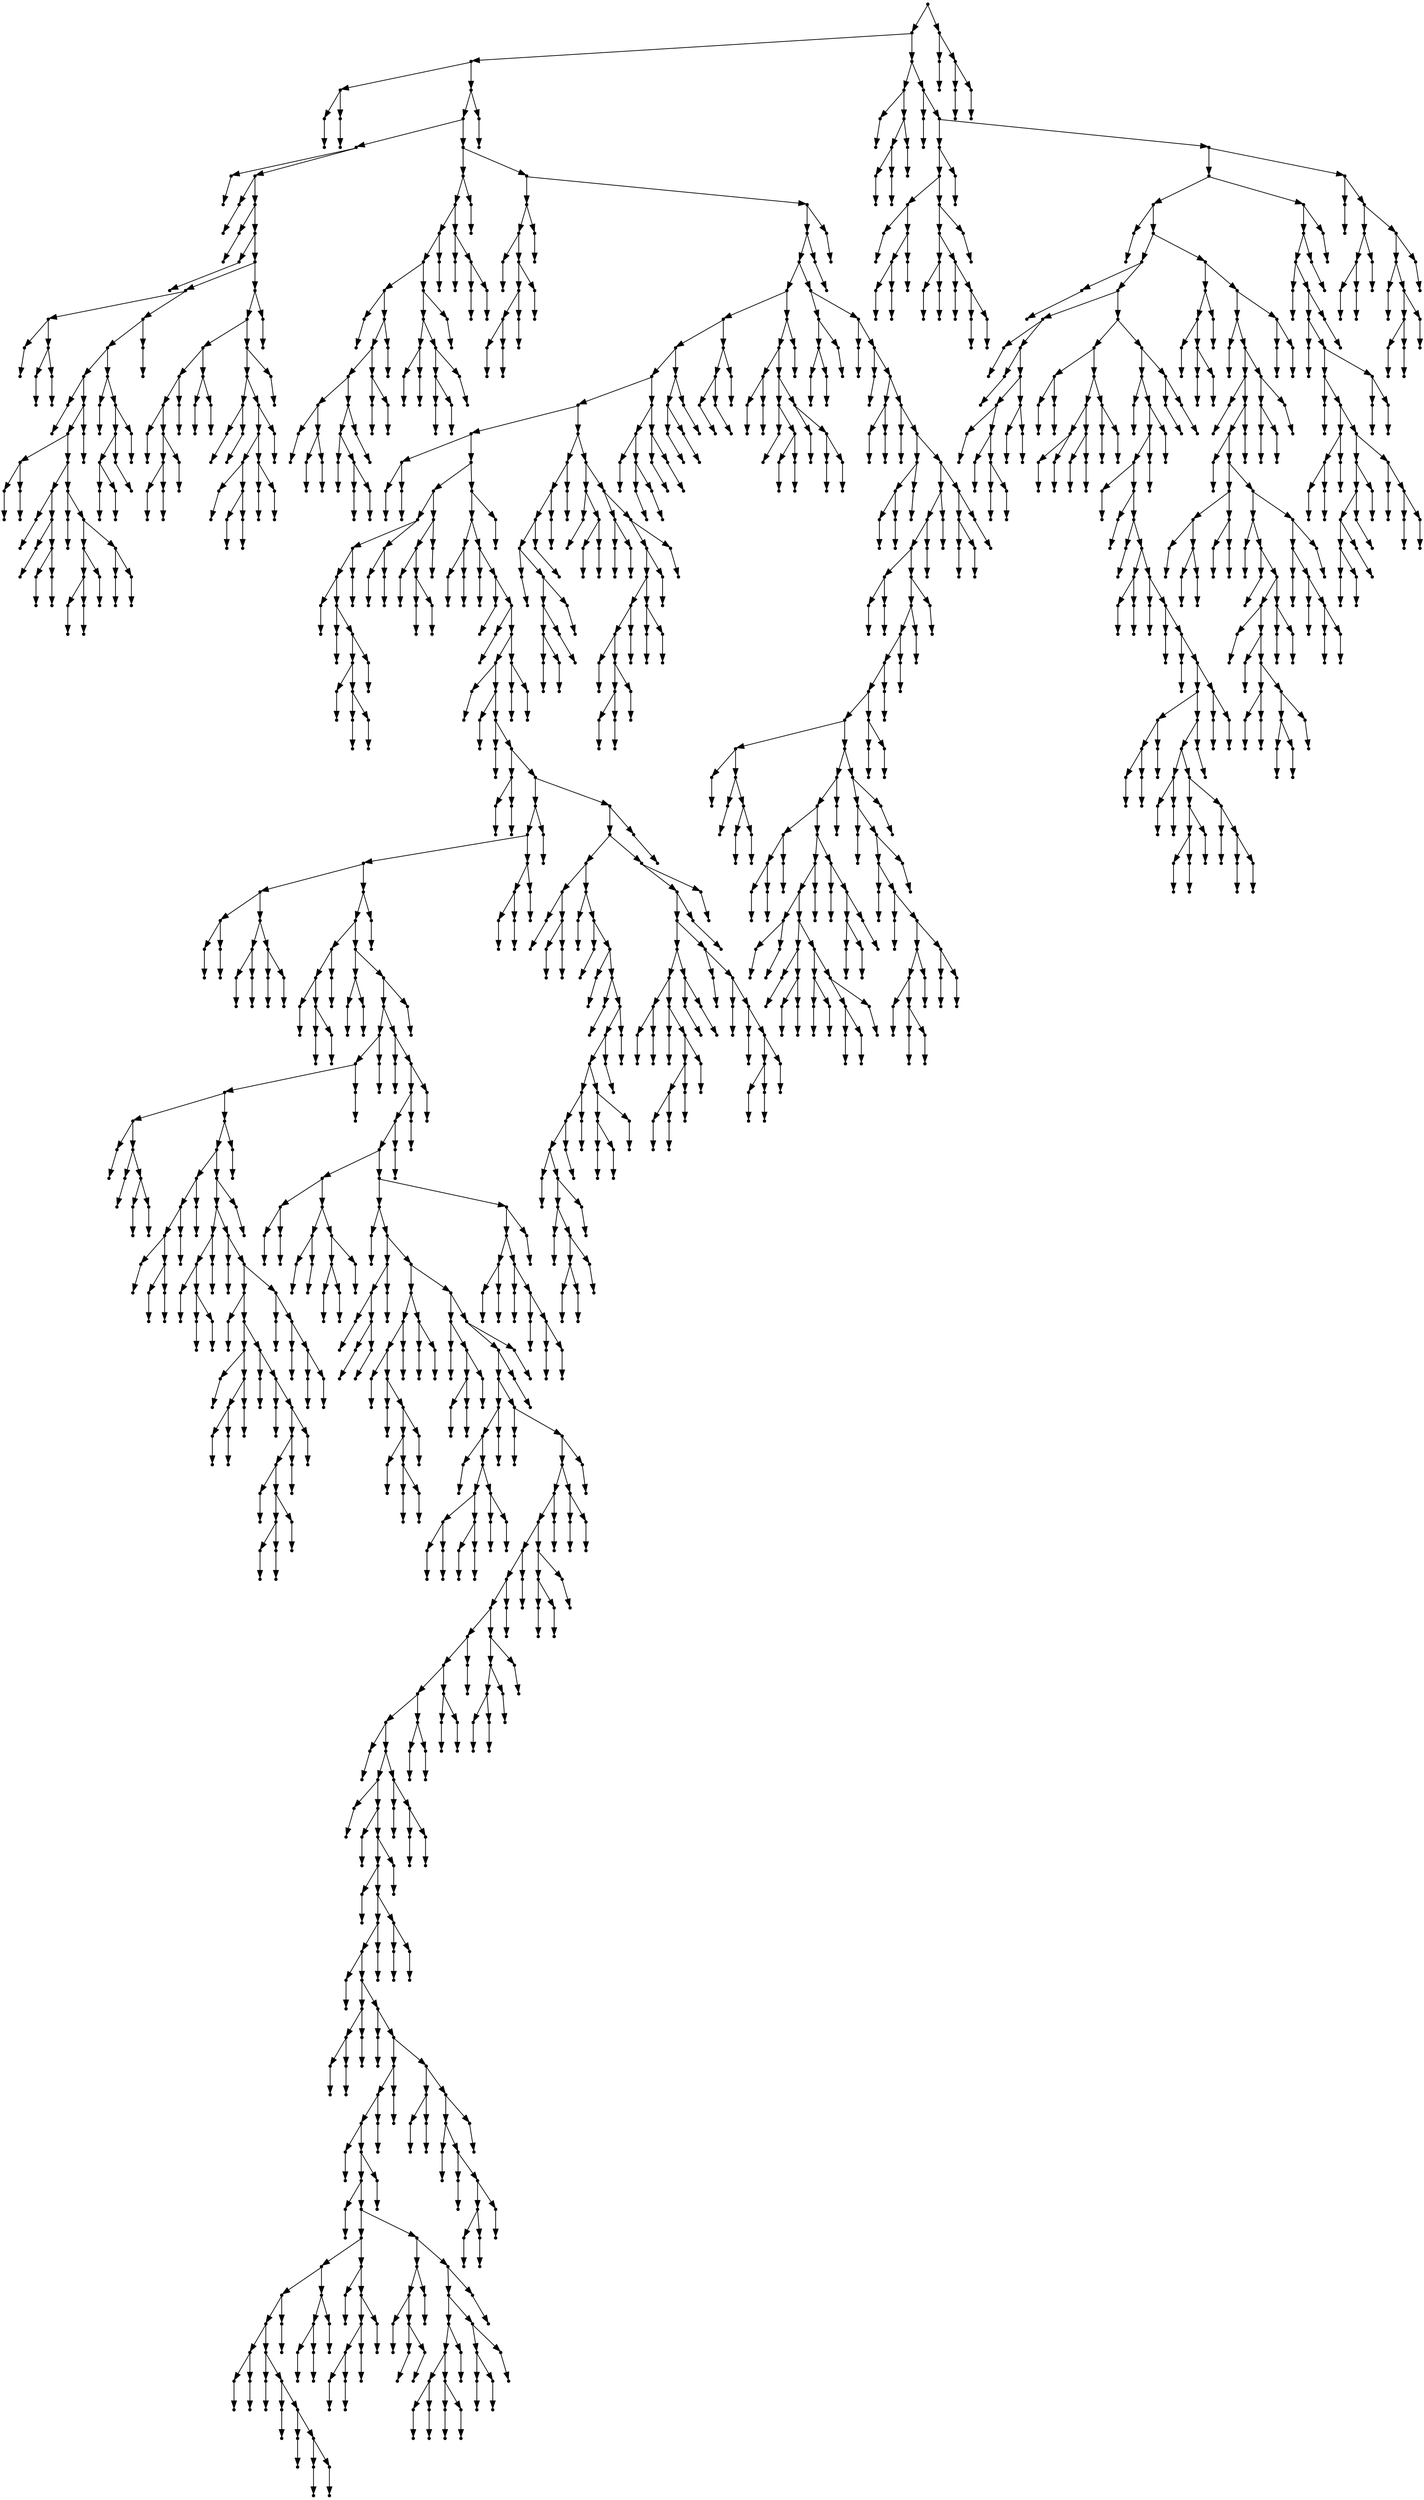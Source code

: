 digraph {
  1633 [shape=point];
  1624 [shape=point];
  1255 [shape=point];
  4 [shape=point];
  1 [shape=point];
  0 [shape=point];
  3 [shape=point];
  2 [shape=point];
  1254 [shape=point];
  1251 [shape=point];
  135 [shape=point];
  6 [shape=point];
  5 [shape=point];
  134 [shape=point];
  8 [shape=point];
  7 [shape=point];
  133 [shape=point];
  10 [shape=point];
  9 [shape=point];
  132 [shape=point];
  12 [shape=point];
  11 [shape=point];
  131 [shape=point];
  80 [shape=point];
  20 [shape=point];
  14 [shape=point];
  13 [shape=point];
  19 [shape=point];
  16 [shape=point];
  15 [shape=point];
  18 [shape=point];
  17 [shape=point];
  79 [shape=point];
  76 [shape=point];
  61 [shape=point];
  22 [shape=point];
  21 [shape=point];
  60 [shape=point];
  57 [shape=point];
  27 [shape=point];
  24 [shape=point];
  23 [shape=point];
  26 [shape=point];
  25 [shape=point];
  56 [shape=point];
  38 [shape=point];
  29 [shape=point];
  28 [shape=point];
  37 [shape=point];
  31 [shape=point];
  30 [shape=point];
  36 [shape=point];
  33 [shape=point];
  32 [shape=point];
  35 [shape=point];
  34 [shape=point];
  55 [shape=point];
  40 [shape=point];
  39 [shape=point];
  54 [shape=point];
  48 [shape=point];
  45 [shape=point];
  42 [shape=point];
  41 [shape=point];
  44 [shape=point];
  43 [shape=point];
  47 [shape=point];
  46 [shape=point];
  53 [shape=point];
  50 [shape=point];
  49 [shape=point];
  52 [shape=point];
  51 [shape=point];
  59 [shape=point];
  58 [shape=point];
  75 [shape=point];
  63 [shape=point];
  62 [shape=point];
  74 [shape=point];
  71 [shape=point];
  68 [shape=point];
  65 [shape=point];
  64 [shape=point];
  67 [shape=point];
  66 [shape=point];
  70 [shape=point];
  69 [shape=point];
  73 [shape=point];
  72 [shape=point];
  78 [shape=point];
  77 [shape=point];
  130 [shape=point];
  127 [shape=point];
  100 [shape=point];
  94 [shape=point];
  91 [shape=point];
  82 [shape=point];
  81 [shape=point];
  90 [shape=point];
  87 [shape=point];
  84 [shape=point];
  83 [shape=point];
  86 [shape=point];
  85 [shape=point];
  89 [shape=point];
  88 [shape=point];
  93 [shape=point];
  92 [shape=point];
  99 [shape=point];
  96 [shape=point];
  95 [shape=point];
  98 [shape=point];
  97 [shape=point];
  126 [shape=point];
  123 [shape=point];
  105 [shape=point];
  102 [shape=point];
  101 [shape=point];
  104 [shape=point];
  103 [shape=point];
  122 [shape=point];
  119 [shape=point];
  113 [shape=point];
  107 [shape=point];
  106 [shape=point];
  112 [shape=point];
  109 [shape=point];
  108 [shape=point];
  111 [shape=point];
  110 [shape=point];
  118 [shape=point];
  115 [shape=point];
  114 [shape=point];
  117 [shape=point];
  116 [shape=point];
  121 [shape=point];
  120 [shape=point];
  125 [shape=point];
  124 [shape=point];
  129 [shape=point];
  128 [shape=point];
  1250 [shape=point];
  200 [shape=point];
  197 [shape=point];
  188 [shape=point];
  185 [shape=point];
  167 [shape=point];
  137 [shape=point];
  136 [shape=point];
  166 [shape=point];
  163 [shape=point];
  157 [shape=point];
  145 [shape=point];
  139 [shape=point];
  138 [shape=point];
  144 [shape=point];
  141 [shape=point];
  140 [shape=point];
  143 [shape=point];
  142 [shape=point];
  156 [shape=point];
  153 [shape=point];
  147 [shape=point];
  146 [shape=point];
  152 [shape=point];
  149 [shape=point];
  148 [shape=point];
  151 [shape=point];
  150 [shape=point];
  155 [shape=point];
  154 [shape=point];
  162 [shape=point];
  159 [shape=point];
  158 [shape=point];
  161 [shape=point];
  160 [shape=point];
  165 [shape=point];
  164 [shape=point];
  184 [shape=point];
  181 [shape=point];
  172 [shape=point];
  169 [shape=point];
  168 [shape=point];
  171 [shape=point];
  170 [shape=point];
  180 [shape=point];
  177 [shape=point];
  174 [shape=point];
  173 [shape=point];
  176 [shape=point];
  175 [shape=point];
  179 [shape=point];
  178 [shape=point];
  183 [shape=point];
  182 [shape=point];
  187 [shape=point];
  186 [shape=point];
  196 [shape=point];
  190 [shape=point];
  189 [shape=point];
  195 [shape=point];
  192 [shape=point];
  191 [shape=point];
  194 [shape=point];
  193 [shape=point];
  199 [shape=point];
  198 [shape=point];
  1249 [shape=point];
  217 [shape=point];
  214 [shape=point];
  202 [shape=point];
  201 [shape=point];
  213 [shape=point];
  210 [shape=point];
  207 [shape=point];
  204 [shape=point];
  203 [shape=point];
  206 [shape=point];
  205 [shape=point];
  209 [shape=point];
  208 [shape=point];
  212 [shape=point];
  211 [shape=point];
  216 [shape=point];
  215 [shape=point];
  1248 [shape=point];
  1245 [shape=point];
  1242 [shape=point];
  1068 [shape=point];
  1041 [shape=point];
  1032 [shape=point];
  1023 [shape=point];
  1008 [shape=point];
  942 [shape=point];
  222 [shape=point];
  219 [shape=point];
  218 [shape=point];
  221 [shape=point];
  220 [shape=point];
  941 [shape=point];
  260 [shape=point];
  248 [shape=point];
  242 [shape=point];
  239 [shape=point];
  224 [shape=point];
  223 [shape=point];
  238 [shape=point];
  226 [shape=point];
  225 [shape=point];
  237 [shape=point];
  234 [shape=point];
  228 [shape=point];
  227 [shape=point];
  233 [shape=point];
  230 [shape=point];
  229 [shape=point];
  232 [shape=point];
  231 [shape=point];
  236 [shape=point];
  235 [shape=point];
  241 [shape=point];
  240 [shape=point];
  247 [shape=point];
  244 [shape=point];
  243 [shape=point];
  246 [shape=point];
  245 [shape=point];
  259 [shape=point];
  256 [shape=point];
  250 [shape=point];
  249 [shape=point];
  255 [shape=point];
  252 [shape=point];
  251 [shape=point];
  254 [shape=point];
  253 [shape=point];
  258 [shape=point];
  257 [shape=point];
  940 [shape=point];
  937 [shape=point];
  265 [shape=point];
  262 [shape=point];
  261 [shape=point];
  264 [shape=point];
  263 [shape=point];
  936 [shape=point];
  267 [shape=point];
  266 [shape=point];
  935 [shape=point];
  269 [shape=point];
  268 [shape=point];
  934 [shape=point];
  271 [shape=point];
  270 [shape=point];
  933 [shape=point];
  927 [shape=point];
  273 [shape=point];
  272 [shape=point];
  926 [shape=point];
  275 [shape=point];
  274 [shape=point];
  925 [shape=point];
  277 [shape=point];
  276 [shape=point];
  924 [shape=point];
  282 [shape=point];
  279 [shape=point];
  278 [shape=point];
  281 [shape=point];
  280 [shape=point];
  923 [shape=point];
  809 [shape=point];
  806 [shape=point];
  797 [shape=point];
  299 [shape=point];
  287 [shape=point];
  284 [shape=point];
  283 [shape=point];
  286 [shape=point];
  285 [shape=point];
  298 [shape=point];
  292 [shape=point];
  289 [shape=point];
  288 [shape=point];
  291 [shape=point];
  290 [shape=point];
  297 [shape=point];
  294 [shape=point];
  293 [shape=point];
  296 [shape=point];
  295 [shape=point];
  796 [shape=point];
  793 [shape=point];
  310 [shape=point];
  307 [shape=point];
  301 [shape=point];
  300 [shape=point];
  306 [shape=point];
  303 [shape=point];
  302 [shape=point];
  305 [shape=point];
  304 [shape=point];
  309 [shape=point];
  308 [shape=point];
  792 [shape=point];
  315 [shape=point];
  312 [shape=point];
  311 [shape=point];
  314 [shape=point];
  313 [shape=point];
  791 [shape=point];
  788 [shape=point];
  419 [shape=point];
  416 [shape=point];
  413 [shape=point];
  326 [shape=point];
  317 [shape=point];
  316 [shape=point];
  325 [shape=point];
  319 [shape=point];
  318 [shape=point];
  324 [shape=point];
  321 [shape=point];
  320 [shape=point];
  323 [shape=point];
  322 [shape=point];
  412 [shape=point];
  409 [shape=point];
  340 [shape=point];
  337 [shape=point];
  334 [shape=point];
  328 [shape=point];
  327 [shape=point];
  333 [shape=point];
  330 [shape=point];
  329 [shape=point];
  332 [shape=point];
  331 [shape=point];
  336 [shape=point];
  335 [shape=point];
  339 [shape=point];
  338 [shape=point];
  408 [shape=point];
  405 [shape=point];
  351 [shape=point];
  348 [shape=point];
  342 [shape=point];
  341 [shape=point];
  347 [shape=point];
  344 [shape=point];
  343 [shape=point];
  346 [shape=point];
  345 [shape=point];
  350 [shape=point];
  349 [shape=point];
  404 [shape=point];
  353 [shape=point];
  352 [shape=point];
  403 [shape=point];
  391 [shape=point];
  355 [shape=point];
  354 [shape=point];
  390 [shape=point];
  366 [shape=point];
  357 [shape=point];
  356 [shape=point];
  365 [shape=point];
  362 [shape=point];
  359 [shape=point];
  358 [shape=point];
  361 [shape=point];
  360 [shape=point];
  364 [shape=point];
  363 [shape=point];
  389 [shape=point];
  368 [shape=point];
  367 [shape=point];
  388 [shape=point];
  370 [shape=point];
  369 [shape=point];
  387 [shape=point];
  384 [shape=point];
  381 [shape=point];
  372 [shape=point];
  371 [shape=point];
  380 [shape=point];
  377 [shape=point];
  374 [shape=point];
  373 [shape=point];
  376 [shape=point];
  375 [shape=point];
  379 [shape=point];
  378 [shape=point];
  383 [shape=point];
  382 [shape=point];
  386 [shape=point];
  385 [shape=point];
  402 [shape=point];
  393 [shape=point];
  392 [shape=point];
  401 [shape=point];
  395 [shape=point];
  394 [shape=point];
  400 [shape=point];
  397 [shape=point];
  396 [shape=point];
  399 [shape=point];
  398 [shape=point];
  407 [shape=point];
  406 [shape=point];
  411 [shape=point];
  410 [shape=point];
  415 [shape=point];
  414 [shape=point];
  418 [shape=point];
  417 [shape=point];
  787 [shape=point];
  421 [shape=point];
  420 [shape=point];
  786 [shape=point];
  783 [shape=point];
  780 [shape=point];
  777 [shape=point];
  441 [shape=point];
  426 [shape=point];
  423 [shape=point];
  422 [shape=point];
  425 [shape=point];
  424 [shape=point];
  440 [shape=point];
  431 [shape=point];
  428 [shape=point];
  427 [shape=point];
  430 [shape=point];
  429 [shape=point];
  439 [shape=point];
  436 [shape=point];
  433 [shape=point];
  432 [shape=point];
  435 [shape=point];
  434 [shape=point];
  438 [shape=point];
  437 [shape=point];
  776 [shape=point];
  755 [shape=point];
  443 [shape=point];
  442 [shape=point];
  754 [shape=point];
  454 [shape=point];
  451 [shape=point];
  445 [shape=point];
  444 [shape=point];
  450 [shape=point];
  447 [shape=point];
  446 [shape=point];
  449 [shape=point];
  448 [shape=point];
  453 [shape=point];
  452 [shape=point];
  753 [shape=point];
  480 [shape=point];
  474 [shape=point];
  471 [shape=point];
  456 [shape=point];
  455 [shape=point];
  470 [shape=point];
  458 [shape=point];
  457 [shape=point];
  469 [shape=point];
  466 [shape=point];
  460 [shape=point];
  459 [shape=point];
  465 [shape=point];
  462 [shape=point];
  461 [shape=point];
  464 [shape=point];
  463 [shape=point];
  468 [shape=point];
  467 [shape=point];
  473 [shape=point];
  472 [shape=point];
  479 [shape=point];
  476 [shape=point];
  475 [shape=point];
  478 [shape=point];
  477 [shape=point];
  752 [shape=point];
  491 [shape=point];
  482 [shape=point];
  481 [shape=point];
  490 [shape=point];
  487 [shape=point];
  484 [shape=point];
  483 [shape=point];
  486 [shape=point];
  485 [shape=point];
  489 [shape=point];
  488 [shape=point];
  751 [shape=point];
  748 [shape=point];
  745 [shape=point];
  514 [shape=point];
  511 [shape=point];
  493 [shape=point];
  492 [shape=point];
  510 [shape=point];
  504 [shape=point];
  498 [shape=point];
  495 [shape=point];
  494 [shape=point];
  497 [shape=point];
  496 [shape=point];
  503 [shape=point];
  500 [shape=point];
  499 [shape=point];
  502 [shape=point];
  501 [shape=point];
  509 [shape=point];
  506 [shape=point];
  505 [shape=point];
  508 [shape=point];
  507 [shape=point];
  513 [shape=point];
  512 [shape=point];
  744 [shape=point];
  516 [shape=point];
  515 [shape=point];
  743 [shape=point];
  740 [shape=point];
  734 [shape=point];
  731 [shape=point];
  722 [shape=point];
  719 [shape=point];
  716 [shape=point];
  704 [shape=point];
  701 [shape=point];
  695 [shape=point];
  689 [shape=point];
  518 [shape=point];
  517 [shape=point];
  688 [shape=point];
  679 [shape=point];
  520 [shape=point];
  519 [shape=point];
  678 [shape=point];
  522 [shape=point];
  521 [shape=point];
  677 [shape=point];
  674 [shape=point];
  524 [shape=point];
  523 [shape=point];
  673 [shape=point];
  667 [shape=point];
  664 [shape=point];
  526 [shape=point];
  525 [shape=point];
  663 [shape=point];
  534 [shape=point];
  531 [shape=point];
  528 [shape=point];
  527 [shape=point];
  530 [shape=point];
  529 [shape=point];
  533 [shape=point];
  532 [shape=point];
  662 [shape=point];
  536 [shape=point];
  535 [shape=point];
  661 [shape=point];
  637 [shape=point];
  634 [shape=point];
  631 [shape=point];
  538 [shape=point];
  537 [shape=point];
  630 [shape=point];
  627 [shape=point];
  540 [shape=point];
  539 [shape=point];
  626 [shape=point];
  587 [shape=point];
  572 [shape=point];
  563 [shape=point];
  560 [shape=point];
  545 [shape=point];
  542 [shape=point];
  541 [shape=point];
  544 [shape=point];
  543 [shape=point];
  559 [shape=point];
  547 [shape=point];
  546 [shape=point];
  558 [shape=point];
  549 [shape=point];
  548 [shape=point];
  557 [shape=point];
  551 [shape=point];
  550 [shape=point];
  556 [shape=point];
  553 [shape=point];
  552 [shape=point];
  555 [shape=point];
  554 [shape=point];
  562 [shape=point];
  561 [shape=point];
  571 [shape=point];
  568 [shape=point];
  565 [shape=point];
  564 [shape=point];
  567 [shape=point];
  566 [shape=point];
  570 [shape=point];
  569 [shape=point];
  586 [shape=point];
  574 [shape=point];
  573 [shape=point];
  585 [shape=point];
  582 [shape=point];
  579 [shape=point];
  576 [shape=point];
  575 [shape=point];
  578 [shape=point];
  577 [shape=point];
  581 [shape=point];
  580 [shape=point];
  584 [shape=point];
  583 [shape=point];
  625 [shape=point];
  598 [shape=point];
  595 [shape=point];
  589 [shape=point];
  588 [shape=point];
  594 [shape=point];
  591 [shape=point];
  590 [shape=point];
  593 [shape=point];
  592 [shape=point];
  597 [shape=point];
  596 [shape=point];
  624 [shape=point];
  621 [shape=point];
  612 [shape=point];
  609 [shape=point];
  603 [shape=point];
  600 [shape=point];
  599 [shape=point];
  602 [shape=point];
  601 [shape=point];
  608 [shape=point];
  605 [shape=point];
  604 [shape=point];
  607 [shape=point];
  606 [shape=point];
  611 [shape=point];
  610 [shape=point];
  620 [shape=point];
  617 [shape=point];
  614 [shape=point];
  613 [shape=point];
  616 [shape=point];
  615 [shape=point];
  619 [shape=point];
  618 [shape=point];
  623 [shape=point];
  622 [shape=point];
  629 [shape=point];
  628 [shape=point];
  633 [shape=point];
  632 [shape=point];
  636 [shape=point];
  635 [shape=point];
  660 [shape=point];
  642 [shape=point];
  639 [shape=point];
  638 [shape=point];
  641 [shape=point];
  640 [shape=point];
  659 [shape=point];
  656 [shape=point];
  644 [shape=point];
  643 [shape=point];
  655 [shape=point];
  646 [shape=point];
  645 [shape=point];
  654 [shape=point];
  651 [shape=point];
  648 [shape=point];
  647 [shape=point];
  650 [shape=point];
  649 [shape=point];
  653 [shape=point];
  652 [shape=point];
  658 [shape=point];
  657 [shape=point];
  666 [shape=point];
  665 [shape=point];
  672 [shape=point];
  669 [shape=point];
  668 [shape=point];
  671 [shape=point];
  670 [shape=point];
  676 [shape=point];
  675 [shape=point];
  687 [shape=point];
  681 [shape=point];
  680 [shape=point];
  686 [shape=point];
  683 [shape=point];
  682 [shape=point];
  685 [shape=point];
  684 [shape=point];
  694 [shape=point];
  691 [shape=point];
  690 [shape=point];
  693 [shape=point];
  692 [shape=point];
  700 [shape=point];
  697 [shape=point];
  696 [shape=point];
  699 [shape=point];
  698 [shape=point];
  703 [shape=point];
  702 [shape=point];
  715 [shape=point];
  712 [shape=point];
  709 [shape=point];
  706 [shape=point];
  705 [shape=point];
  708 [shape=point];
  707 [shape=point];
  711 [shape=point];
  710 [shape=point];
  714 [shape=point];
  713 [shape=point];
  718 [shape=point];
  717 [shape=point];
  721 [shape=point];
  720 [shape=point];
  730 [shape=point];
  727 [shape=point];
  724 [shape=point];
  723 [shape=point];
  726 [shape=point];
  725 [shape=point];
  729 [shape=point];
  728 [shape=point];
  733 [shape=point];
  732 [shape=point];
  739 [shape=point];
  736 [shape=point];
  735 [shape=point];
  738 [shape=point];
  737 [shape=point];
  742 [shape=point];
  741 [shape=point];
  747 [shape=point];
  746 [shape=point];
  750 [shape=point];
  749 [shape=point];
  775 [shape=point];
  772 [shape=point];
  760 [shape=point];
  757 [shape=point];
  756 [shape=point];
  759 [shape=point];
  758 [shape=point];
  771 [shape=point];
  762 [shape=point];
  761 [shape=point];
  770 [shape=point];
  764 [shape=point];
  763 [shape=point];
  769 [shape=point];
  766 [shape=point];
  765 [shape=point];
  768 [shape=point];
  767 [shape=point];
  774 [shape=point];
  773 [shape=point];
  779 [shape=point];
  778 [shape=point];
  782 [shape=point];
  781 [shape=point];
  785 [shape=point];
  784 [shape=point];
  790 [shape=point];
  789 [shape=point];
  795 [shape=point];
  794 [shape=point];
  805 [shape=point];
  802 [shape=point];
  799 [shape=point];
  798 [shape=point];
  801 [shape=point];
  800 [shape=point];
  804 [shape=point];
  803 [shape=point];
  808 [shape=point];
  807 [shape=point];
  922 [shape=point];
  919 [shape=point];
  868 [shape=point];
  817 [shape=point];
  811 [shape=point];
  810 [shape=point];
  816 [shape=point];
  813 [shape=point];
  812 [shape=point];
  815 [shape=point];
  814 [shape=point];
  867 [shape=point];
  819 [shape=point];
  818 [shape=point];
  866 [shape=point];
  821 [shape=point];
  820 [shape=point];
  865 [shape=point];
  823 [shape=point];
  822 [shape=point];
  864 [shape=point];
  825 [shape=point];
  824 [shape=point];
  863 [shape=point];
  860 [shape=point];
  857 [shape=point];
  848 [shape=point];
  845 [shape=point];
  842 [shape=point];
  827 [shape=point];
  826 [shape=point];
  841 [shape=point];
  838 [shape=point];
  829 [shape=point];
  828 [shape=point];
  837 [shape=point];
  834 [shape=point];
  831 [shape=point];
  830 [shape=point];
  833 [shape=point];
  832 [shape=point];
  836 [shape=point];
  835 [shape=point];
  840 [shape=point];
  839 [shape=point];
  844 [shape=point];
  843 [shape=point];
  847 [shape=point];
  846 [shape=point];
  856 [shape=point];
  853 [shape=point];
  850 [shape=point];
  849 [shape=point];
  852 [shape=point];
  851 [shape=point];
  855 [shape=point];
  854 [shape=point];
  859 [shape=point];
  858 [shape=point];
  862 [shape=point];
  861 [shape=point];
  918 [shape=point];
  915 [shape=point];
  912 [shape=point];
  894 [shape=point];
  888 [shape=point];
  873 [shape=point];
  870 [shape=point];
  869 [shape=point];
  872 [shape=point];
  871 [shape=point];
  887 [shape=point];
  875 [shape=point];
  874 [shape=point];
  886 [shape=point];
  883 [shape=point];
  880 [shape=point];
  877 [shape=point];
  876 [shape=point];
  879 [shape=point];
  878 [shape=point];
  882 [shape=point];
  881 [shape=point];
  885 [shape=point];
  884 [shape=point];
  893 [shape=point];
  890 [shape=point];
  889 [shape=point];
  892 [shape=point];
  891 [shape=point];
  911 [shape=point];
  896 [shape=point];
  895 [shape=point];
  910 [shape=point];
  898 [shape=point];
  897 [shape=point];
  909 [shape=point];
  900 [shape=point];
  899 [shape=point];
  908 [shape=point];
  905 [shape=point];
  902 [shape=point];
  901 [shape=point];
  904 [shape=point];
  903 [shape=point];
  907 [shape=point];
  906 [shape=point];
  914 [shape=point];
  913 [shape=point];
  917 [shape=point];
  916 [shape=point];
  921 [shape=point];
  920 [shape=point];
  932 [shape=point];
  929 [shape=point];
  928 [shape=point];
  931 [shape=point];
  930 [shape=point];
  939 [shape=point];
  938 [shape=point];
  1007 [shape=point];
  965 [shape=point];
  962 [shape=point];
  959 [shape=point];
  956 [shape=point];
  944 [shape=point];
  943 [shape=point];
  955 [shape=point];
  952 [shape=point];
  949 [shape=point];
  946 [shape=point];
  945 [shape=point];
  948 [shape=point];
  947 [shape=point];
  951 [shape=point];
  950 [shape=point];
  954 [shape=point];
  953 [shape=point];
  958 [shape=point];
  957 [shape=point];
  961 [shape=point];
  960 [shape=point];
  964 [shape=point];
  963 [shape=point];
  1006 [shape=point];
  973 [shape=point];
  967 [shape=point];
  966 [shape=point];
  972 [shape=point];
  969 [shape=point];
  968 [shape=point];
  971 [shape=point];
  970 [shape=point];
  1005 [shape=point];
  978 [shape=point];
  975 [shape=point];
  974 [shape=point];
  977 [shape=point];
  976 [shape=point];
  1004 [shape=point];
  1001 [shape=point];
  998 [shape=point];
  992 [shape=point];
  989 [shape=point];
  980 [shape=point];
  979 [shape=point];
  988 [shape=point];
  985 [shape=point];
  982 [shape=point];
  981 [shape=point];
  984 [shape=point];
  983 [shape=point];
  987 [shape=point];
  986 [shape=point];
  991 [shape=point];
  990 [shape=point];
  997 [shape=point];
  994 [shape=point];
  993 [shape=point];
  996 [shape=point];
  995 [shape=point];
  1000 [shape=point];
  999 [shape=point];
  1003 [shape=point];
  1002 [shape=point];
  1022 [shape=point];
  1016 [shape=point];
  1010 [shape=point];
  1009 [shape=point];
  1015 [shape=point];
  1012 [shape=point];
  1011 [shape=point];
  1014 [shape=point];
  1013 [shape=point];
  1021 [shape=point];
  1018 [shape=point];
  1017 [shape=point];
  1020 [shape=point];
  1019 [shape=point];
  1031 [shape=point];
  1028 [shape=point];
  1025 [shape=point];
  1024 [shape=point];
  1027 [shape=point];
  1026 [shape=point];
  1030 [shape=point];
  1029 [shape=point];
  1040 [shape=point];
  1037 [shape=point];
  1034 [shape=point];
  1033 [shape=point];
  1036 [shape=point];
  1035 [shape=point];
  1039 [shape=point];
  1038 [shape=point];
  1067 [shape=point];
  1064 [shape=point];
  1046 [shape=point];
  1043 [shape=point];
  1042 [shape=point];
  1045 [shape=point];
  1044 [shape=point];
  1063 [shape=point];
  1054 [shape=point];
  1048 [shape=point];
  1047 [shape=point];
  1053 [shape=point];
  1050 [shape=point];
  1049 [shape=point];
  1052 [shape=point];
  1051 [shape=point];
  1062 [shape=point];
  1056 [shape=point];
  1055 [shape=point];
  1061 [shape=point];
  1058 [shape=point];
  1057 [shape=point];
  1060 [shape=point];
  1059 [shape=point];
  1066 [shape=point];
  1065 [shape=point];
  1241 [shape=point];
  1076 [shape=point];
  1073 [shape=point];
  1070 [shape=point];
  1069 [shape=point];
  1072 [shape=point];
  1071 [shape=point];
  1075 [shape=point];
  1074 [shape=point];
  1240 [shape=point];
  1078 [shape=point];
  1077 [shape=point];
  1239 [shape=point];
  1080 [shape=point];
  1079 [shape=point];
  1238 [shape=point];
  1085 [shape=point];
  1082 [shape=point];
  1081 [shape=point];
  1084 [shape=point];
  1083 [shape=point];
  1237 [shape=point];
  1087 [shape=point];
  1086 [shape=point];
  1236 [shape=point];
  1095 [shape=point];
  1092 [shape=point];
  1089 [shape=point];
  1088 [shape=point];
  1091 [shape=point];
  1090 [shape=point];
  1094 [shape=point];
  1093 [shape=point];
  1235 [shape=point];
  1226 [shape=point];
  1223 [shape=point];
  1220 [shape=point];
  1100 [shape=point];
  1097 [shape=point];
  1096 [shape=point];
  1099 [shape=point];
  1098 [shape=point];
  1219 [shape=point];
  1216 [shape=point];
  1213 [shape=point];
  1210 [shape=point];
  1207 [shape=point];
  1201 [shape=point];
  1111 [shape=point];
  1102 [shape=point];
  1101 [shape=point];
  1110 [shape=point];
  1104 [shape=point];
  1103 [shape=point];
  1109 [shape=point];
  1106 [shape=point];
  1105 [shape=point];
  1108 [shape=point];
  1107 [shape=point];
  1200 [shape=point];
  1167 [shape=point];
  1164 [shape=point];
  1119 [shape=point];
  1116 [shape=point];
  1113 [shape=point];
  1112 [shape=point];
  1115 [shape=point];
  1114 [shape=point];
  1118 [shape=point];
  1117 [shape=point];
  1163 [shape=point];
  1151 [shape=point];
  1148 [shape=point];
  1124 [shape=point];
  1121 [shape=point];
  1120 [shape=point];
  1123 [shape=point];
  1122 [shape=point];
  1147 [shape=point];
  1132 [shape=point];
  1126 [shape=point];
  1125 [shape=point];
  1131 [shape=point];
  1128 [shape=point];
  1127 [shape=point];
  1130 [shape=point];
  1129 [shape=point];
  1146 [shape=point];
  1137 [shape=point];
  1134 [shape=point];
  1133 [shape=point];
  1136 [shape=point];
  1135 [shape=point];
  1145 [shape=point];
  1142 [shape=point];
  1139 [shape=point];
  1138 [shape=point];
  1141 [shape=point];
  1140 [shape=point];
  1144 [shape=point];
  1143 [shape=point];
  1150 [shape=point];
  1149 [shape=point];
  1162 [shape=point];
  1153 [shape=point];
  1152 [shape=point];
  1161 [shape=point];
  1158 [shape=point];
  1155 [shape=point];
  1154 [shape=point];
  1157 [shape=point];
  1156 [shape=point];
  1160 [shape=point];
  1159 [shape=point];
  1166 [shape=point];
  1165 [shape=point];
  1199 [shape=point];
  1196 [shape=point];
  1169 [shape=point];
  1168 [shape=point];
  1195 [shape=point];
  1192 [shape=point];
  1171 [shape=point];
  1170 [shape=point];
  1191 [shape=point];
  1173 [shape=point];
  1172 [shape=point];
  1190 [shape=point];
  1184 [shape=point];
  1181 [shape=point];
  1175 [shape=point];
  1174 [shape=point];
  1180 [shape=point];
  1177 [shape=point];
  1176 [shape=point];
  1179 [shape=point];
  1178 [shape=point];
  1183 [shape=point];
  1182 [shape=point];
  1189 [shape=point];
  1186 [shape=point];
  1185 [shape=point];
  1188 [shape=point];
  1187 [shape=point];
  1194 [shape=point];
  1193 [shape=point];
  1198 [shape=point];
  1197 [shape=point];
  1206 [shape=point];
  1203 [shape=point];
  1202 [shape=point];
  1205 [shape=point];
  1204 [shape=point];
  1209 [shape=point];
  1208 [shape=point];
  1212 [shape=point];
  1211 [shape=point];
  1215 [shape=point];
  1214 [shape=point];
  1218 [shape=point];
  1217 [shape=point];
  1222 [shape=point];
  1221 [shape=point];
  1225 [shape=point];
  1224 [shape=point];
  1234 [shape=point];
  1231 [shape=point];
  1228 [shape=point];
  1227 [shape=point];
  1230 [shape=point];
  1229 [shape=point];
  1233 [shape=point];
  1232 [shape=point];
  1244 [shape=point];
  1243 [shape=point];
  1247 [shape=point];
  1246 [shape=point];
  1253 [shape=point];
  1252 [shape=point];
  1623 [shape=point];
  1266 [shape=point];
  1257 [shape=point];
  1256 [shape=point];
  1265 [shape=point];
  1262 [shape=point];
  1259 [shape=point];
  1258 [shape=point];
  1261 [shape=point];
  1260 [shape=point];
  1264 [shape=point];
  1263 [shape=point];
  1622 [shape=point];
  1268 [shape=point];
  1267 [shape=point];
  1621 [shape=point];
  1300 [shape=point];
  1297 [shape=point];
  1279 [shape=point];
  1270 [shape=point];
  1269 [shape=point];
  1278 [shape=point];
  1275 [shape=point];
  1272 [shape=point];
  1271 [shape=point];
  1274 [shape=point];
  1273 [shape=point];
  1277 [shape=point];
  1276 [shape=point];
  1296 [shape=point];
  1293 [shape=point];
  1284 [shape=point];
  1281 [shape=point];
  1280 [shape=point];
  1283 [shape=point];
  1282 [shape=point];
  1292 [shape=point];
  1286 [shape=point];
  1285 [shape=point];
  1291 [shape=point];
  1288 [shape=point];
  1287 [shape=point];
  1290 [shape=point];
  1289 [shape=point];
  1295 [shape=point];
  1294 [shape=point];
  1299 [shape=point];
  1298 [shape=point];
  1620 [shape=point];
  1593 [shape=point];
  1536 [shape=point];
  1302 [shape=point];
  1301 [shape=point];
  1535 [shape=point];
  1433 [shape=point];
  1304 [shape=point];
  1303 [shape=point];
  1432 [shape=point];
  1327 [shape=point];
  1306 [shape=point];
  1305 [shape=point];
  1326 [shape=point];
  1308 [shape=point];
  1307 [shape=point];
  1325 [shape=point];
  1319 [shape=point];
  1310 [shape=point];
  1309 [shape=point];
  1318 [shape=point];
  1312 [shape=point];
  1311 [shape=point];
  1317 [shape=point];
  1314 [shape=point];
  1313 [shape=point];
  1316 [shape=point];
  1315 [shape=point];
  1324 [shape=point];
  1321 [shape=point];
  1320 [shape=point];
  1323 [shape=point];
  1322 [shape=point];
  1431 [shape=point];
  1350 [shape=point];
  1332 [shape=point];
  1329 [shape=point];
  1328 [shape=point];
  1331 [shape=point];
  1330 [shape=point];
  1349 [shape=point];
  1343 [shape=point];
  1337 [shape=point];
  1334 [shape=point];
  1333 [shape=point];
  1336 [shape=point];
  1335 [shape=point];
  1342 [shape=point];
  1339 [shape=point];
  1338 [shape=point];
  1341 [shape=point];
  1340 [shape=point];
  1348 [shape=point];
  1345 [shape=point];
  1344 [shape=point];
  1347 [shape=point];
  1346 [shape=point];
  1430 [shape=point];
  1424 [shape=point];
  1352 [shape=point];
  1351 [shape=point];
  1423 [shape=point];
  1420 [shape=point];
  1417 [shape=point];
  1354 [shape=point];
  1353 [shape=point];
  1416 [shape=point];
  1356 [shape=point];
  1355 [shape=point];
  1415 [shape=point];
  1358 [shape=point];
  1357 [shape=point];
  1414 [shape=point];
  1363 [shape=point];
  1360 [shape=point];
  1359 [shape=point];
  1362 [shape=point];
  1361 [shape=point];
  1413 [shape=point];
  1365 [shape=point];
  1364 [shape=point];
  1412 [shape=point];
  1367 [shape=point];
  1366 [shape=point];
  1411 [shape=point];
  1369 [shape=point];
  1368 [shape=point];
  1410 [shape=point];
  1404 [shape=point];
  1377 [shape=point];
  1374 [shape=point];
  1371 [shape=point];
  1370 [shape=point];
  1373 [shape=point];
  1372 [shape=point];
  1376 [shape=point];
  1375 [shape=point];
  1403 [shape=point];
  1400 [shape=point];
  1382 [shape=point];
  1379 [shape=point];
  1378 [shape=point];
  1381 [shape=point];
  1380 [shape=point];
  1399 [shape=point];
  1390 [shape=point];
  1387 [shape=point];
  1384 [shape=point];
  1383 [shape=point];
  1386 [shape=point];
  1385 [shape=point];
  1389 [shape=point];
  1388 [shape=point];
  1398 [shape=point];
  1392 [shape=point];
  1391 [shape=point];
  1397 [shape=point];
  1394 [shape=point];
  1393 [shape=point];
  1396 [shape=point];
  1395 [shape=point];
  1402 [shape=point];
  1401 [shape=point];
  1409 [shape=point];
  1406 [shape=point];
  1405 [shape=point];
  1408 [shape=point];
  1407 [shape=point];
  1419 [shape=point];
  1418 [shape=point];
  1422 [shape=point];
  1421 [shape=point];
  1429 [shape=point];
  1426 [shape=point];
  1425 [shape=point];
  1428 [shape=point];
  1427 [shape=point];
  1534 [shape=point];
  1444 [shape=point];
  1441 [shape=point];
  1435 [shape=point];
  1434 [shape=point];
  1440 [shape=point];
  1437 [shape=point];
  1436 [shape=point];
  1439 [shape=point];
  1438 [shape=point];
  1443 [shape=point];
  1442 [shape=point];
  1533 [shape=point];
  1527 [shape=point];
  1446 [shape=point];
  1445 [shape=point];
  1526 [shape=point];
  1517 [shape=point];
  1448 [shape=point];
  1447 [shape=point];
  1516 [shape=point];
  1513 [shape=point];
  1450 [shape=point];
  1449 [shape=point];
  1512 [shape=point];
  1464 [shape=point];
  1458 [shape=point];
  1452 [shape=point];
  1451 [shape=point];
  1457 [shape=point];
  1454 [shape=point];
  1453 [shape=point];
  1456 [shape=point];
  1455 [shape=point];
  1463 [shape=point];
  1460 [shape=point];
  1459 [shape=point];
  1462 [shape=point];
  1461 [shape=point];
  1511 [shape=point];
  1496 [shape=point];
  1466 [shape=point];
  1465 [shape=point];
  1495 [shape=point];
  1468 [shape=point];
  1467 [shape=point];
  1494 [shape=point];
  1488 [shape=point];
  1470 [shape=point];
  1469 [shape=point];
  1487 [shape=point];
  1472 [shape=point];
  1471 [shape=point];
  1486 [shape=point];
  1477 [shape=point];
  1474 [shape=point];
  1473 [shape=point];
  1476 [shape=point];
  1475 [shape=point];
  1485 [shape=point];
  1482 [shape=point];
  1479 [shape=point];
  1478 [shape=point];
  1481 [shape=point];
  1480 [shape=point];
  1484 [shape=point];
  1483 [shape=point];
  1493 [shape=point];
  1490 [shape=point];
  1489 [shape=point];
  1492 [shape=point];
  1491 [shape=point];
  1510 [shape=point];
  1507 [shape=point];
  1498 [shape=point];
  1497 [shape=point];
  1506 [shape=point];
  1500 [shape=point];
  1499 [shape=point];
  1505 [shape=point];
  1502 [shape=point];
  1501 [shape=point];
  1504 [shape=point];
  1503 [shape=point];
  1509 [shape=point];
  1508 [shape=point];
  1515 [shape=point];
  1514 [shape=point];
  1525 [shape=point];
  1522 [shape=point];
  1519 [shape=point];
  1518 [shape=point];
  1521 [shape=point];
  1520 [shape=point];
  1524 [shape=point];
  1523 [shape=point];
  1532 [shape=point];
  1529 [shape=point];
  1528 [shape=point];
  1531 [shape=point];
  1530 [shape=point];
  1592 [shape=point];
  1589 [shape=point];
  1586 [shape=point];
  1538 [shape=point];
  1537 [shape=point];
  1585 [shape=point];
  1582 [shape=point];
  1540 [shape=point];
  1539 [shape=point];
  1581 [shape=point];
  1575 [shape=point];
  1542 [shape=point];
  1541 [shape=point];
  1574 [shape=point];
  1550 [shape=point];
  1547 [shape=point];
  1544 [shape=point];
  1543 [shape=point];
  1546 [shape=point];
  1545 [shape=point];
  1549 [shape=point];
  1548 [shape=point];
  1573 [shape=point];
  1564 [shape=point];
  1561 [shape=point];
  1558 [shape=point];
  1555 [shape=point];
  1552 [shape=point];
  1551 [shape=point];
  1554 [shape=point];
  1553 [shape=point];
  1557 [shape=point];
  1556 [shape=point];
  1560 [shape=point];
  1559 [shape=point];
  1563 [shape=point];
  1562 [shape=point];
  1572 [shape=point];
  1566 [shape=point];
  1565 [shape=point];
  1571 [shape=point];
  1568 [shape=point];
  1567 [shape=point];
  1570 [shape=point];
  1569 [shape=point];
  1580 [shape=point];
  1577 [shape=point];
  1576 [shape=point];
  1579 [shape=point];
  1578 [shape=point];
  1584 [shape=point];
  1583 [shape=point];
  1588 [shape=point];
  1587 [shape=point];
  1591 [shape=point];
  1590 [shape=point];
  1619 [shape=point];
  1595 [shape=point];
  1594 [shape=point];
  1618 [shape=point];
  1603 [shape=point];
  1600 [shape=point];
  1597 [shape=point];
  1596 [shape=point];
  1599 [shape=point];
  1598 [shape=point];
  1602 [shape=point];
  1601 [shape=point];
  1617 [shape=point];
  1614 [shape=point];
  1605 [shape=point];
  1604 [shape=point];
  1613 [shape=point];
  1610 [shape=point];
  1607 [shape=point];
  1606 [shape=point];
  1609 [shape=point];
  1608 [shape=point];
  1612 [shape=point];
  1611 [shape=point];
  1616 [shape=point];
  1615 [shape=point];
  1632 [shape=point];
  1626 [shape=point];
  1625 [shape=point];
  1631 [shape=point];
  1628 [shape=point];
  1627 [shape=point];
  1630 [shape=point];
  1629 [shape=point];
1633 -> 1624;
1624 -> 1255;
1255 -> 4;
4 -> 1;
1 -> 0;
4 -> 3;
3 -> 2;
1255 -> 1254;
1254 -> 1251;
1251 -> 135;
135 -> 6;
6 -> 5;
135 -> 134;
134 -> 8;
8 -> 7;
134 -> 133;
133 -> 10;
10 -> 9;
133 -> 132;
132 -> 12;
12 -> 11;
132 -> 131;
131 -> 80;
80 -> 20;
20 -> 14;
14 -> 13;
20 -> 19;
19 -> 16;
16 -> 15;
19 -> 18;
18 -> 17;
80 -> 79;
79 -> 76;
76 -> 61;
61 -> 22;
22 -> 21;
61 -> 60;
60 -> 57;
57 -> 27;
27 -> 24;
24 -> 23;
27 -> 26;
26 -> 25;
57 -> 56;
56 -> 38;
38 -> 29;
29 -> 28;
38 -> 37;
37 -> 31;
31 -> 30;
37 -> 36;
36 -> 33;
33 -> 32;
36 -> 35;
35 -> 34;
56 -> 55;
55 -> 40;
40 -> 39;
55 -> 54;
54 -> 48;
48 -> 45;
45 -> 42;
42 -> 41;
45 -> 44;
44 -> 43;
48 -> 47;
47 -> 46;
54 -> 53;
53 -> 50;
50 -> 49;
53 -> 52;
52 -> 51;
60 -> 59;
59 -> 58;
76 -> 75;
75 -> 63;
63 -> 62;
75 -> 74;
74 -> 71;
71 -> 68;
68 -> 65;
65 -> 64;
68 -> 67;
67 -> 66;
71 -> 70;
70 -> 69;
74 -> 73;
73 -> 72;
79 -> 78;
78 -> 77;
131 -> 130;
130 -> 127;
127 -> 100;
100 -> 94;
94 -> 91;
91 -> 82;
82 -> 81;
91 -> 90;
90 -> 87;
87 -> 84;
84 -> 83;
87 -> 86;
86 -> 85;
90 -> 89;
89 -> 88;
94 -> 93;
93 -> 92;
100 -> 99;
99 -> 96;
96 -> 95;
99 -> 98;
98 -> 97;
127 -> 126;
126 -> 123;
123 -> 105;
105 -> 102;
102 -> 101;
105 -> 104;
104 -> 103;
123 -> 122;
122 -> 119;
119 -> 113;
113 -> 107;
107 -> 106;
113 -> 112;
112 -> 109;
109 -> 108;
112 -> 111;
111 -> 110;
119 -> 118;
118 -> 115;
115 -> 114;
118 -> 117;
117 -> 116;
122 -> 121;
121 -> 120;
126 -> 125;
125 -> 124;
130 -> 129;
129 -> 128;
1251 -> 1250;
1250 -> 200;
200 -> 197;
197 -> 188;
188 -> 185;
185 -> 167;
167 -> 137;
137 -> 136;
167 -> 166;
166 -> 163;
163 -> 157;
157 -> 145;
145 -> 139;
139 -> 138;
145 -> 144;
144 -> 141;
141 -> 140;
144 -> 143;
143 -> 142;
157 -> 156;
156 -> 153;
153 -> 147;
147 -> 146;
153 -> 152;
152 -> 149;
149 -> 148;
152 -> 151;
151 -> 150;
156 -> 155;
155 -> 154;
163 -> 162;
162 -> 159;
159 -> 158;
162 -> 161;
161 -> 160;
166 -> 165;
165 -> 164;
185 -> 184;
184 -> 181;
181 -> 172;
172 -> 169;
169 -> 168;
172 -> 171;
171 -> 170;
181 -> 180;
180 -> 177;
177 -> 174;
174 -> 173;
177 -> 176;
176 -> 175;
180 -> 179;
179 -> 178;
184 -> 183;
183 -> 182;
188 -> 187;
187 -> 186;
197 -> 196;
196 -> 190;
190 -> 189;
196 -> 195;
195 -> 192;
192 -> 191;
195 -> 194;
194 -> 193;
200 -> 199;
199 -> 198;
1250 -> 1249;
1249 -> 217;
217 -> 214;
214 -> 202;
202 -> 201;
214 -> 213;
213 -> 210;
210 -> 207;
207 -> 204;
204 -> 203;
207 -> 206;
206 -> 205;
210 -> 209;
209 -> 208;
213 -> 212;
212 -> 211;
217 -> 216;
216 -> 215;
1249 -> 1248;
1248 -> 1245;
1245 -> 1242;
1242 -> 1068;
1068 -> 1041;
1041 -> 1032;
1032 -> 1023;
1023 -> 1008;
1008 -> 942;
942 -> 222;
222 -> 219;
219 -> 218;
222 -> 221;
221 -> 220;
942 -> 941;
941 -> 260;
260 -> 248;
248 -> 242;
242 -> 239;
239 -> 224;
224 -> 223;
239 -> 238;
238 -> 226;
226 -> 225;
238 -> 237;
237 -> 234;
234 -> 228;
228 -> 227;
234 -> 233;
233 -> 230;
230 -> 229;
233 -> 232;
232 -> 231;
237 -> 236;
236 -> 235;
242 -> 241;
241 -> 240;
248 -> 247;
247 -> 244;
244 -> 243;
247 -> 246;
246 -> 245;
260 -> 259;
259 -> 256;
256 -> 250;
250 -> 249;
256 -> 255;
255 -> 252;
252 -> 251;
255 -> 254;
254 -> 253;
259 -> 258;
258 -> 257;
941 -> 940;
940 -> 937;
937 -> 265;
265 -> 262;
262 -> 261;
265 -> 264;
264 -> 263;
937 -> 936;
936 -> 267;
267 -> 266;
936 -> 935;
935 -> 269;
269 -> 268;
935 -> 934;
934 -> 271;
271 -> 270;
934 -> 933;
933 -> 927;
927 -> 273;
273 -> 272;
927 -> 926;
926 -> 275;
275 -> 274;
926 -> 925;
925 -> 277;
277 -> 276;
925 -> 924;
924 -> 282;
282 -> 279;
279 -> 278;
282 -> 281;
281 -> 280;
924 -> 923;
923 -> 809;
809 -> 806;
806 -> 797;
797 -> 299;
299 -> 287;
287 -> 284;
284 -> 283;
287 -> 286;
286 -> 285;
299 -> 298;
298 -> 292;
292 -> 289;
289 -> 288;
292 -> 291;
291 -> 290;
298 -> 297;
297 -> 294;
294 -> 293;
297 -> 296;
296 -> 295;
797 -> 796;
796 -> 793;
793 -> 310;
310 -> 307;
307 -> 301;
301 -> 300;
307 -> 306;
306 -> 303;
303 -> 302;
306 -> 305;
305 -> 304;
310 -> 309;
309 -> 308;
793 -> 792;
792 -> 315;
315 -> 312;
312 -> 311;
315 -> 314;
314 -> 313;
792 -> 791;
791 -> 788;
788 -> 419;
419 -> 416;
416 -> 413;
413 -> 326;
326 -> 317;
317 -> 316;
326 -> 325;
325 -> 319;
319 -> 318;
325 -> 324;
324 -> 321;
321 -> 320;
324 -> 323;
323 -> 322;
413 -> 412;
412 -> 409;
409 -> 340;
340 -> 337;
337 -> 334;
334 -> 328;
328 -> 327;
334 -> 333;
333 -> 330;
330 -> 329;
333 -> 332;
332 -> 331;
337 -> 336;
336 -> 335;
340 -> 339;
339 -> 338;
409 -> 408;
408 -> 405;
405 -> 351;
351 -> 348;
348 -> 342;
342 -> 341;
348 -> 347;
347 -> 344;
344 -> 343;
347 -> 346;
346 -> 345;
351 -> 350;
350 -> 349;
405 -> 404;
404 -> 353;
353 -> 352;
404 -> 403;
403 -> 391;
391 -> 355;
355 -> 354;
391 -> 390;
390 -> 366;
366 -> 357;
357 -> 356;
366 -> 365;
365 -> 362;
362 -> 359;
359 -> 358;
362 -> 361;
361 -> 360;
365 -> 364;
364 -> 363;
390 -> 389;
389 -> 368;
368 -> 367;
389 -> 388;
388 -> 370;
370 -> 369;
388 -> 387;
387 -> 384;
384 -> 381;
381 -> 372;
372 -> 371;
381 -> 380;
380 -> 377;
377 -> 374;
374 -> 373;
377 -> 376;
376 -> 375;
380 -> 379;
379 -> 378;
384 -> 383;
383 -> 382;
387 -> 386;
386 -> 385;
403 -> 402;
402 -> 393;
393 -> 392;
402 -> 401;
401 -> 395;
395 -> 394;
401 -> 400;
400 -> 397;
397 -> 396;
400 -> 399;
399 -> 398;
408 -> 407;
407 -> 406;
412 -> 411;
411 -> 410;
416 -> 415;
415 -> 414;
419 -> 418;
418 -> 417;
788 -> 787;
787 -> 421;
421 -> 420;
787 -> 786;
786 -> 783;
783 -> 780;
780 -> 777;
777 -> 441;
441 -> 426;
426 -> 423;
423 -> 422;
426 -> 425;
425 -> 424;
441 -> 440;
440 -> 431;
431 -> 428;
428 -> 427;
431 -> 430;
430 -> 429;
440 -> 439;
439 -> 436;
436 -> 433;
433 -> 432;
436 -> 435;
435 -> 434;
439 -> 438;
438 -> 437;
777 -> 776;
776 -> 755;
755 -> 443;
443 -> 442;
755 -> 754;
754 -> 454;
454 -> 451;
451 -> 445;
445 -> 444;
451 -> 450;
450 -> 447;
447 -> 446;
450 -> 449;
449 -> 448;
454 -> 453;
453 -> 452;
754 -> 753;
753 -> 480;
480 -> 474;
474 -> 471;
471 -> 456;
456 -> 455;
471 -> 470;
470 -> 458;
458 -> 457;
470 -> 469;
469 -> 466;
466 -> 460;
460 -> 459;
466 -> 465;
465 -> 462;
462 -> 461;
465 -> 464;
464 -> 463;
469 -> 468;
468 -> 467;
474 -> 473;
473 -> 472;
480 -> 479;
479 -> 476;
476 -> 475;
479 -> 478;
478 -> 477;
753 -> 752;
752 -> 491;
491 -> 482;
482 -> 481;
491 -> 490;
490 -> 487;
487 -> 484;
484 -> 483;
487 -> 486;
486 -> 485;
490 -> 489;
489 -> 488;
752 -> 751;
751 -> 748;
748 -> 745;
745 -> 514;
514 -> 511;
511 -> 493;
493 -> 492;
511 -> 510;
510 -> 504;
504 -> 498;
498 -> 495;
495 -> 494;
498 -> 497;
497 -> 496;
504 -> 503;
503 -> 500;
500 -> 499;
503 -> 502;
502 -> 501;
510 -> 509;
509 -> 506;
506 -> 505;
509 -> 508;
508 -> 507;
514 -> 513;
513 -> 512;
745 -> 744;
744 -> 516;
516 -> 515;
744 -> 743;
743 -> 740;
740 -> 734;
734 -> 731;
731 -> 722;
722 -> 719;
719 -> 716;
716 -> 704;
704 -> 701;
701 -> 695;
695 -> 689;
689 -> 518;
518 -> 517;
689 -> 688;
688 -> 679;
679 -> 520;
520 -> 519;
679 -> 678;
678 -> 522;
522 -> 521;
678 -> 677;
677 -> 674;
674 -> 524;
524 -> 523;
674 -> 673;
673 -> 667;
667 -> 664;
664 -> 526;
526 -> 525;
664 -> 663;
663 -> 534;
534 -> 531;
531 -> 528;
528 -> 527;
531 -> 530;
530 -> 529;
534 -> 533;
533 -> 532;
663 -> 662;
662 -> 536;
536 -> 535;
662 -> 661;
661 -> 637;
637 -> 634;
634 -> 631;
631 -> 538;
538 -> 537;
631 -> 630;
630 -> 627;
627 -> 540;
540 -> 539;
627 -> 626;
626 -> 587;
587 -> 572;
572 -> 563;
563 -> 560;
560 -> 545;
545 -> 542;
542 -> 541;
545 -> 544;
544 -> 543;
560 -> 559;
559 -> 547;
547 -> 546;
559 -> 558;
558 -> 549;
549 -> 548;
558 -> 557;
557 -> 551;
551 -> 550;
557 -> 556;
556 -> 553;
553 -> 552;
556 -> 555;
555 -> 554;
563 -> 562;
562 -> 561;
572 -> 571;
571 -> 568;
568 -> 565;
565 -> 564;
568 -> 567;
567 -> 566;
571 -> 570;
570 -> 569;
587 -> 586;
586 -> 574;
574 -> 573;
586 -> 585;
585 -> 582;
582 -> 579;
579 -> 576;
576 -> 575;
579 -> 578;
578 -> 577;
582 -> 581;
581 -> 580;
585 -> 584;
584 -> 583;
626 -> 625;
625 -> 598;
598 -> 595;
595 -> 589;
589 -> 588;
595 -> 594;
594 -> 591;
591 -> 590;
594 -> 593;
593 -> 592;
598 -> 597;
597 -> 596;
625 -> 624;
624 -> 621;
621 -> 612;
612 -> 609;
609 -> 603;
603 -> 600;
600 -> 599;
603 -> 602;
602 -> 601;
609 -> 608;
608 -> 605;
605 -> 604;
608 -> 607;
607 -> 606;
612 -> 611;
611 -> 610;
621 -> 620;
620 -> 617;
617 -> 614;
614 -> 613;
617 -> 616;
616 -> 615;
620 -> 619;
619 -> 618;
624 -> 623;
623 -> 622;
630 -> 629;
629 -> 628;
634 -> 633;
633 -> 632;
637 -> 636;
636 -> 635;
661 -> 660;
660 -> 642;
642 -> 639;
639 -> 638;
642 -> 641;
641 -> 640;
660 -> 659;
659 -> 656;
656 -> 644;
644 -> 643;
656 -> 655;
655 -> 646;
646 -> 645;
655 -> 654;
654 -> 651;
651 -> 648;
648 -> 647;
651 -> 650;
650 -> 649;
654 -> 653;
653 -> 652;
659 -> 658;
658 -> 657;
667 -> 666;
666 -> 665;
673 -> 672;
672 -> 669;
669 -> 668;
672 -> 671;
671 -> 670;
677 -> 676;
676 -> 675;
688 -> 687;
687 -> 681;
681 -> 680;
687 -> 686;
686 -> 683;
683 -> 682;
686 -> 685;
685 -> 684;
695 -> 694;
694 -> 691;
691 -> 690;
694 -> 693;
693 -> 692;
701 -> 700;
700 -> 697;
697 -> 696;
700 -> 699;
699 -> 698;
704 -> 703;
703 -> 702;
716 -> 715;
715 -> 712;
712 -> 709;
709 -> 706;
706 -> 705;
709 -> 708;
708 -> 707;
712 -> 711;
711 -> 710;
715 -> 714;
714 -> 713;
719 -> 718;
718 -> 717;
722 -> 721;
721 -> 720;
731 -> 730;
730 -> 727;
727 -> 724;
724 -> 723;
727 -> 726;
726 -> 725;
730 -> 729;
729 -> 728;
734 -> 733;
733 -> 732;
740 -> 739;
739 -> 736;
736 -> 735;
739 -> 738;
738 -> 737;
743 -> 742;
742 -> 741;
748 -> 747;
747 -> 746;
751 -> 750;
750 -> 749;
776 -> 775;
775 -> 772;
772 -> 760;
760 -> 757;
757 -> 756;
760 -> 759;
759 -> 758;
772 -> 771;
771 -> 762;
762 -> 761;
771 -> 770;
770 -> 764;
764 -> 763;
770 -> 769;
769 -> 766;
766 -> 765;
769 -> 768;
768 -> 767;
775 -> 774;
774 -> 773;
780 -> 779;
779 -> 778;
783 -> 782;
782 -> 781;
786 -> 785;
785 -> 784;
791 -> 790;
790 -> 789;
796 -> 795;
795 -> 794;
806 -> 805;
805 -> 802;
802 -> 799;
799 -> 798;
802 -> 801;
801 -> 800;
805 -> 804;
804 -> 803;
809 -> 808;
808 -> 807;
923 -> 922;
922 -> 919;
919 -> 868;
868 -> 817;
817 -> 811;
811 -> 810;
817 -> 816;
816 -> 813;
813 -> 812;
816 -> 815;
815 -> 814;
868 -> 867;
867 -> 819;
819 -> 818;
867 -> 866;
866 -> 821;
821 -> 820;
866 -> 865;
865 -> 823;
823 -> 822;
865 -> 864;
864 -> 825;
825 -> 824;
864 -> 863;
863 -> 860;
860 -> 857;
857 -> 848;
848 -> 845;
845 -> 842;
842 -> 827;
827 -> 826;
842 -> 841;
841 -> 838;
838 -> 829;
829 -> 828;
838 -> 837;
837 -> 834;
834 -> 831;
831 -> 830;
834 -> 833;
833 -> 832;
837 -> 836;
836 -> 835;
841 -> 840;
840 -> 839;
845 -> 844;
844 -> 843;
848 -> 847;
847 -> 846;
857 -> 856;
856 -> 853;
853 -> 850;
850 -> 849;
853 -> 852;
852 -> 851;
856 -> 855;
855 -> 854;
860 -> 859;
859 -> 858;
863 -> 862;
862 -> 861;
919 -> 918;
918 -> 915;
915 -> 912;
912 -> 894;
894 -> 888;
888 -> 873;
873 -> 870;
870 -> 869;
873 -> 872;
872 -> 871;
888 -> 887;
887 -> 875;
875 -> 874;
887 -> 886;
886 -> 883;
883 -> 880;
880 -> 877;
877 -> 876;
880 -> 879;
879 -> 878;
883 -> 882;
882 -> 881;
886 -> 885;
885 -> 884;
894 -> 893;
893 -> 890;
890 -> 889;
893 -> 892;
892 -> 891;
912 -> 911;
911 -> 896;
896 -> 895;
911 -> 910;
910 -> 898;
898 -> 897;
910 -> 909;
909 -> 900;
900 -> 899;
909 -> 908;
908 -> 905;
905 -> 902;
902 -> 901;
905 -> 904;
904 -> 903;
908 -> 907;
907 -> 906;
915 -> 914;
914 -> 913;
918 -> 917;
917 -> 916;
922 -> 921;
921 -> 920;
933 -> 932;
932 -> 929;
929 -> 928;
932 -> 931;
931 -> 930;
940 -> 939;
939 -> 938;
1008 -> 1007;
1007 -> 965;
965 -> 962;
962 -> 959;
959 -> 956;
956 -> 944;
944 -> 943;
956 -> 955;
955 -> 952;
952 -> 949;
949 -> 946;
946 -> 945;
949 -> 948;
948 -> 947;
952 -> 951;
951 -> 950;
955 -> 954;
954 -> 953;
959 -> 958;
958 -> 957;
962 -> 961;
961 -> 960;
965 -> 964;
964 -> 963;
1007 -> 1006;
1006 -> 973;
973 -> 967;
967 -> 966;
973 -> 972;
972 -> 969;
969 -> 968;
972 -> 971;
971 -> 970;
1006 -> 1005;
1005 -> 978;
978 -> 975;
975 -> 974;
978 -> 977;
977 -> 976;
1005 -> 1004;
1004 -> 1001;
1001 -> 998;
998 -> 992;
992 -> 989;
989 -> 980;
980 -> 979;
989 -> 988;
988 -> 985;
985 -> 982;
982 -> 981;
985 -> 984;
984 -> 983;
988 -> 987;
987 -> 986;
992 -> 991;
991 -> 990;
998 -> 997;
997 -> 994;
994 -> 993;
997 -> 996;
996 -> 995;
1001 -> 1000;
1000 -> 999;
1004 -> 1003;
1003 -> 1002;
1023 -> 1022;
1022 -> 1016;
1016 -> 1010;
1010 -> 1009;
1016 -> 1015;
1015 -> 1012;
1012 -> 1011;
1015 -> 1014;
1014 -> 1013;
1022 -> 1021;
1021 -> 1018;
1018 -> 1017;
1021 -> 1020;
1020 -> 1019;
1032 -> 1031;
1031 -> 1028;
1028 -> 1025;
1025 -> 1024;
1028 -> 1027;
1027 -> 1026;
1031 -> 1030;
1030 -> 1029;
1041 -> 1040;
1040 -> 1037;
1037 -> 1034;
1034 -> 1033;
1037 -> 1036;
1036 -> 1035;
1040 -> 1039;
1039 -> 1038;
1068 -> 1067;
1067 -> 1064;
1064 -> 1046;
1046 -> 1043;
1043 -> 1042;
1046 -> 1045;
1045 -> 1044;
1064 -> 1063;
1063 -> 1054;
1054 -> 1048;
1048 -> 1047;
1054 -> 1053;
1053 -> 1050;
1050 -> 1049;
1053 -> 1052;
1052 -> 1051;
1063 -> 1062;
1062 -> 1056;
1056 -> 1055;
1062 -> 1061;
1061 -> 1058;
1058 -> 1057;
1061 -> 1060;
1060 -> 1059;
1067 -> 1066;
1066 -> 1065;
1242 -> 1241;
1241 -> 1076;
1076 -> 1073;
1073 -> 1070;
1070 -> 1069;
1073 -> 1072;
1072 -> 1071;
1076 -> 1075;
1075 -> 1074;
1241 -> 1240;
1240 -> 1078;
1078 -> 1077;
1240 -> 1239;
1239 -> 1080;
1080 -> 1079;
1239 -> 1238;
1238 -> 1085;
1085 -> 1082;
1082 -> 1081;
1085 -> 1084;
1084 -> 1083;
1238 -> 1237;
1237 -> 1087;
1087 -> 1086;
1237 -> 1236;
1236 -> 1095;
1095 -> 1092;
1092 -> 1089;
1089 -> 1088;
1092 -> 1091;
1091 -> 1090;
1095 -> 1094;
1094 -> 1093;
1236 -> 1235;
1235 -> 1226;
1226 -> 1223;
1223 -> 1220;
1220 -> 1100;
1100 -> 1097;
1097 -> 1096;
1100 -> 1099;
1099 -> 1098;
1220 -> 1219;
1219 -> 1216;
1216 -> 1213;
1213 -> 1210;
1210 -> 1207;
1207 -> 1201;
1201 -> 1111;
1111 -> 1102;
1102 -> 1101;
1111 -> 1110;
1110 -> 1104;
1104 -> 1103;
1110 -> 1109;
1109 -> 1106;
1106 -> 1105;
1109 -> 1108;
1108 -> 1107;
1201 -> 1200;
1200 -> 1167;
1167 -> 1164;
1164 -> 1119;
1119 -> 1116;
1116 -> 1113;
1113 -> 1112;
1116 -> 1115;
1115 -> 1114;
1119 -> 1118;
1118 -> 1117;
1164 -> 1163;
1163 -> 1151;
1151 -> 1148;
1148 -> 1124;
1124 -> 1121;
1121 -> 1120;
1124 -> 1123;
1123 -> 1122;
1148 -> 1147;
1147 -> 1132;
1132 -> 1126;
1126 -> 1125;
1132 -> 1131;
1131 -> 1128;
1128 -> 1127;
1131 -> 1130;
1130 -> 1129;
1147 -> 1146;
1146 -> 1137;
1137 -> 1134;
1134 -> 1133;
1137 -> 1136;
1136 -> 1135;
1146 -> 1145;
1145 -> 1142;
1142 -> 1139;
1139 -> 1138;
1142 -> 1141;
1141 -> 1140;
1145 -> 1144;
1144 -> 1143;
1151 -> 1150;
1150 -> 1149;
1163 -> 1162;
1162 -> 1153;
1153 -> 1152;
1162 -> 1161;
1161 -> 1158;
1158 -> 1155;
1155 -> 1154;
1158 -> 1157;
1157 -> 1156;
1161 -> 1160;
1160 -> 1159;
1167 -> 1166;
1166 -> 1165;
1200 -> 1199;
1199 -> 1196;
1196 -> 1169;
1169 -> 1168;
1196 -> 1195;
1195 -> 1192;
1192 -> 1171;
1171 -> 1170;
1192 -> 1191;
1191 -> 1173;
1173 -> 1172;
1191 -> 1190;
1190 -> 1184;
1184 -> 1181;
1181 -> 1175;
1175 -> 1174;
1181 -> 1180;
1180 -> 1177;
1177 -> 1176;
1180 -> 1179;
1179 -> 1178;
1184 -> 1183;
1183 -> 1182;
1190 -> 1189;
1189 -> 1186;
1186 -> 1185;
1189 -> 1188;
1188 -> 1187;
1195 -> 1194;
1194 -> 1193;
1199 -> 1198;
1198 -> 1197;
1207 -> 1206;
1206 -> 1203;
1203 -> 1202;
1206 -> 1205;
1205 -> 1204;
1210 -> 1209;
1209 -> 1208;
1213 -> 1212;
1212 -> 1211;
1216 -> 1215;
1215 -> 1214;
1219 -> 1218;
1218 -> 1217;
1223 -> 1222;
1222 -> 1221;
1226 -> 1225;
1225 -> 1224;
1235 -> 1234;
1234 -> 1231;
1231 -> 1228;
1228 -> 1227;
1231 -> 1230;
1230 -> 1229;
1234 -> 1233;
1233 -> 1232;
1245 -> 1244;
1244 -> 1243;
1248 -> 1247;
1247 -> 1246;
1254 -> 1253;
1253 -> 1252;
1624 -> 1623;
1623 -> 1266;
1266 -> 1257;
1257 -> 1256;
1266 -> 1265;
1265 -> 1262;
1262 -> 1259;
1259 -> 1258;
1262 -> 1261;
1261 -> 1260;
1265 -> 1264;
1264 -> 1263;
1623 -> 1622;
1622 -> 1268;
1268 -> 1267;
1622 -> 1621;
1621 -> 1300;
1300 -> 1297;
1297 -> 1279;
1279 -> 1270;
1270 -> 1269;
1279 -> 1278;
1278 -> 1275;
1275 -> 1272;
1272 -> 1271;
1275 -> 1274;
1274 -> 1273;
1278 -> 1277;
1277 -> 1276;
1297 -> 1296;
1296 -> 1293;
1293 -> 1284;
1284 -> 1281;
1281 -> 1280;
1284 -> 1283;
1283 -> 1282;
1293 -> 1292;
1292 -> 1286;
1286 -> 1285;
1292 -> 1291;
1291 -> 1288;
1288 -> 1287;
1291 -> 1290;
1290 -> 1289;
1296 -> 1295;
1295 -> 1294;
1300 -> 1299;
1299 -> 1298;
1621 -> 1620;
1620 -> 1593;
1593 -> 1536;
1536 -> 1302;
1302 -> 1301;
1536 -> 1535;
1535 -> 1433;
1433 -> 1304;
1304 -> 1303;
1433 -> 1432;
1432 -> 1327;
1327 -> 1306;
1306 -> 1305;
1327 -> 1326;
1326 -> 1308;
1308 -> 1307;
1326 -> 1325;
1325 -> 1319;
1319 -> 1310;
1310 -> 1309;
1319 -> 1318;
1318 -> 1312;
1312 -> 1311;
1318 -> 1317;
1317 -> 1314;
1314 -> 1313;
1317 -> 1316;
1316 -> 1315;
1325 -> 1324;
1324 -> 1321;
1321 -> 1320;
1324 -> 1323;
1323 -> 1322;
1432 -> 1431;
1431 -> 1350;
1350 -> 1332;
1332 -> 1329;
1329 -> 1328;
1332 -> 1331;
1331 -> 1330;
1350 -> 1349;
1349 -> 1343;
1343 -> 1337;
1337 -> 1334;
1334 -> 1333;
1337 -> 1336;
1336 -> 1335;
1343 -> 1342;
1342 -> 1339;
1339 -> 1338;
1342 -> 1341;
1341 -> 1340;
1349 -> 1348;
1348 -> 1345;
1345 -> 1344;
1348 -> 1347;
1347 -> 1346;
1431 -> 1430;
1430 -> 1424;
1424 -> 1352;
1352 -> 1351;
1424 -> 1423;
1423 -> 1420;
1420 -> 1417;
1417 -> 1354;
1354 -> 1353;
1417 -> 1416;
1416 -> 1356;
1356 -> 1355;
1416 -> 1415;
1415 -> 1358;
1358 -> 1357;
1415 -> 1414;
1414 -> 1363;
1363 -> 1360;
1360 -> 1359;
1363 -> 1362;
1362 -> 1361;
1414 -> 1413;
1413 -> 1365;
1365 -> 1364;
1413 -> 1412;
1412 -> 1367;
1367 -> 1366;
1412 -> 1411;
1411 -> 1369;
1369 -> 1368;
1411 -> 1410;
1410 -> 1404;
1404 -> 1377;
1377 -> 1374;
1374 -> 1371;
1371 -> 1370;
1374 -> 1373;
1373 -> 1372;
1377 -> 1376;
1376 -> 1375;
1404 -> 1403;
1403 -> 1400;
1400 -> 1382;
1382 -> 1379;
1379 -> 1378;
1382 -> 1381;
1381 -> 1380;
1400 -> 1399;
1399 -> 1390;
1390 -> 1387;
1387 -> 1384;
1384 -> 1383;
1387 -> 1386;
1386 -> 1385;
1390 -> 1389;
1389 -> 1388;
1399 -> 1398;
1398 -> 1392;
1392 -> 1391;
1398 -> 1397;
1397 -> 1394;
1394 -> 1393;
1397 -> 1396;
1396 -> 1395;
1403 -> 1402;
1402 -> 1401;
1410 -> 1409;
1409 -> 1406;
1406 -> 1405;
1409 -> 1408;
1408 -> 1407;
1420 -> 1419;
1419 -> 1418;
1423 -> 1422;
1422 -> 1421;
1430 -> 1429;
1429 -> 1426;
1426 -> 1425;
1429 -> 1428;
1428 -> 1427;
1535 -> 1534;
1534 -> 1444;
1444 -> 1441;
1441 -> 1435;
1435 -> 1434;
1441 -> 1440;
1440 -> 1437;
1437 -> 1436;
1440 -> 1439;
1439 -> 1438;
1444 -> 1443;
1443 -> 1442;
1534 -> 1533;
1533 -> 1527;
1527 -> 1446;
1446 -> 1445;
1527 -> 1526;
1526 -> 1517;
1517 -> 1448;
1448 -> 1447;
1517 -> 1516;
1516 -> 1513;
1513 -> 1450;
1450 -> 1449;
1513 -> 1512;
1512 -> 1464;
1464 -> 1458;
1458 -> 1452;
1452 -> 1451;
1458 -> 1457;
1457 -> 1454;
1454 -> 1453;
1457 -> 1456;
1456 -> 1455;
1464 -> 1463;
1463 -> 1460;
1460 -> 1459;
1463 -> 1462;
1462 -> 1461;
1512 -> 1511;
1511 -> 1496;
1496 -> 1466;
1466 -> 1465;
1496 -> 1495;
1495 -> 1468;
1468 -> 1467;
1495 -> 1494;
1494 -> 1488;
1488 -> 1470;
1470 -> 1469;
1488 -> 1487;
1487 -> 1472;
1472 -> 1471;
1487 -> 1486;
1486 -> 1477;
1477 -> 1474;
1474 -> 1473;
1477 -> 1476;
1476 -> 1475;
1486 -> 1485;
1485 -> 1482;
1482 -> 1479;
1479 -> 1478;
1482 -> 1481;
1481 -> 1480;
1485 -> 1484;
1484 -> 1483;
1494 -> 1493;
1493 -> 1490;
1490 -> 1489;
1493 -> 1492;
1492 -> 1491;
1511 -> 1510;
1510 -> 1507;
1507 -> 1498;
1498 -> 1497;
1507 -> 1506;
1506 -> 1500;
1500 -> 1499;
1506 -> 1505;
1505 -> 1502;
1502 -> 1501;
1505 -> 1504;
1504 -> 1503;
1510 -> 1509;
1509 -> 1508;
1516 -> 1515;
1515 -> 1514;
1526 -> 1525;
1525 -> 1522;
1522 -> 1519;
1519 -> 1518;
1522 -> 1521;
1521 -> 1520;
1525 -> 1524;
1524 -> 1523;
1533 -> 1532;
1532 -> 1529;
1529 -> 1528;
1532 -> 1531;
1531 -> 1530;
1593 -> 1592;
1592 -> 1589;
1589 -> 1586;
1586 -> 1538;
1538 -> 1537;
1586 -> 1585;
1585 -> 1582;
1582 -> 1540;
1540 -> 1539;
1582 -> 1581;
1581 -> 1575;
1575 -> 1542;
1542 -> 1541;
1575 -> 1574;
1574 -> 1550;
1550 -> 1547;
1547 -> 1544;
1544 -> 1543;
1547 -> 1546;
1546 -> 1545;
1550 -> 1549;
1549 -> 1548;
1574 -> 1573;
1573 -> 1564;
1564 -> 1561;
1561 -> 1558;
1558 -> 1555;
1555 -> 1552;
1552 -> 1551;
1555 -> 1554;
1554 -> 1553;
1558 -> 1557;
1557 -> 1556;
1561 -> 1560;
1560 -> 1559;
1564 -> 1563;
1563 -> 1562;
1573 -> 1572;
1572 -> 1566;
1566 -> 1565;
1572 -> 1571;
1571 -> 1568;
1568 -> 1567;
1571 -> 1570;
1570 -> 1569;
1581 -> 1580;
1580 -> 1577;
1577 -> 1576;
1580 -> 1579;
1579 -> 1578;
1585 -> 1584;
1584 -> 1583;
1589 -> 1588;
1588 -> 1587;
1592 -> 1591;
1591 -> 1590;
1620 -> 1619;
1619 -> 1595;
1595 -> 1594;
1619 -> 1618;
1618 -> 1603;
1603 -> 1600;
1600 -> 1597;
1597 -> 1596;
1600 -> 1599;
1599 -> 1598;
1603 -> 1602;
1602 -> 1601;
1618 -> 1617;
1617 -> 1614;
1614 -> 1605;
1605 -> 1604;
1614 -> 1613;
1613 -> 1610;
1610 -> 1607;
1607 -> 1606;
1610 -> 1609;
1609 -> 1608;
1613 -> 1612;
1612 -> 1611;
1617 -> 1616;
1616 -> 1615;
1633 -> 1632;
1632 -> 1626;
1626 -> 1625;
1632 -> 1631;
1631 -> 1628;
1628 -> 1627;
1631 -> 1630;
1630 -> 1629;
}
